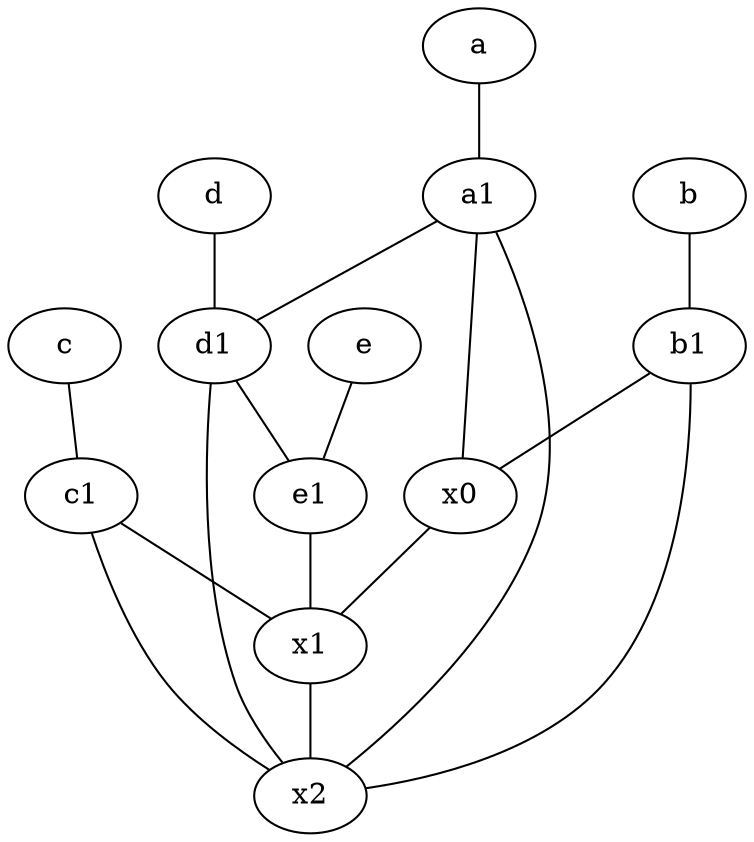 graph {
	node [labelfontsize=50]
	d [labelfontsize=50 pos="2,5!"]
	c1 [labelfontsize=50 pos="4.5,3!"]
	e1 [labelfontsize=50 pos="7,7!"]
	b1 [labelfontsize=50 pos="9,4!"]
	a [labelfontsize=50 pos="8,2!"]
	b [labelfontsize=50 pos="10,4!"]
	x2 [labelfontsize=50]
	d1 [labelfontsize=50 pos="3,5!"]
	a1 [labelfontsize=50 pos="8,3!"]
	e [labelfontsize=50 pos="7,9!"]
	x0 [labelfontsize=50]
	x1 [labelfontsize=50]
	c [labelfontsize=50 pos="4.5,2!"]
	x0 -- x1
	b -- b1
	d1 -- x2
	d -- d1
	c1 -- x1
	e1 -- x1
	c1 -- x2
	d1 -- e1
	b1 -- x2
	b1 -- x0
	e -- e1
	a1 -- d1
	a1 -- x0
	x1 -- x2
	a -- a1
	a1 -- x2
	c -- c1
}
